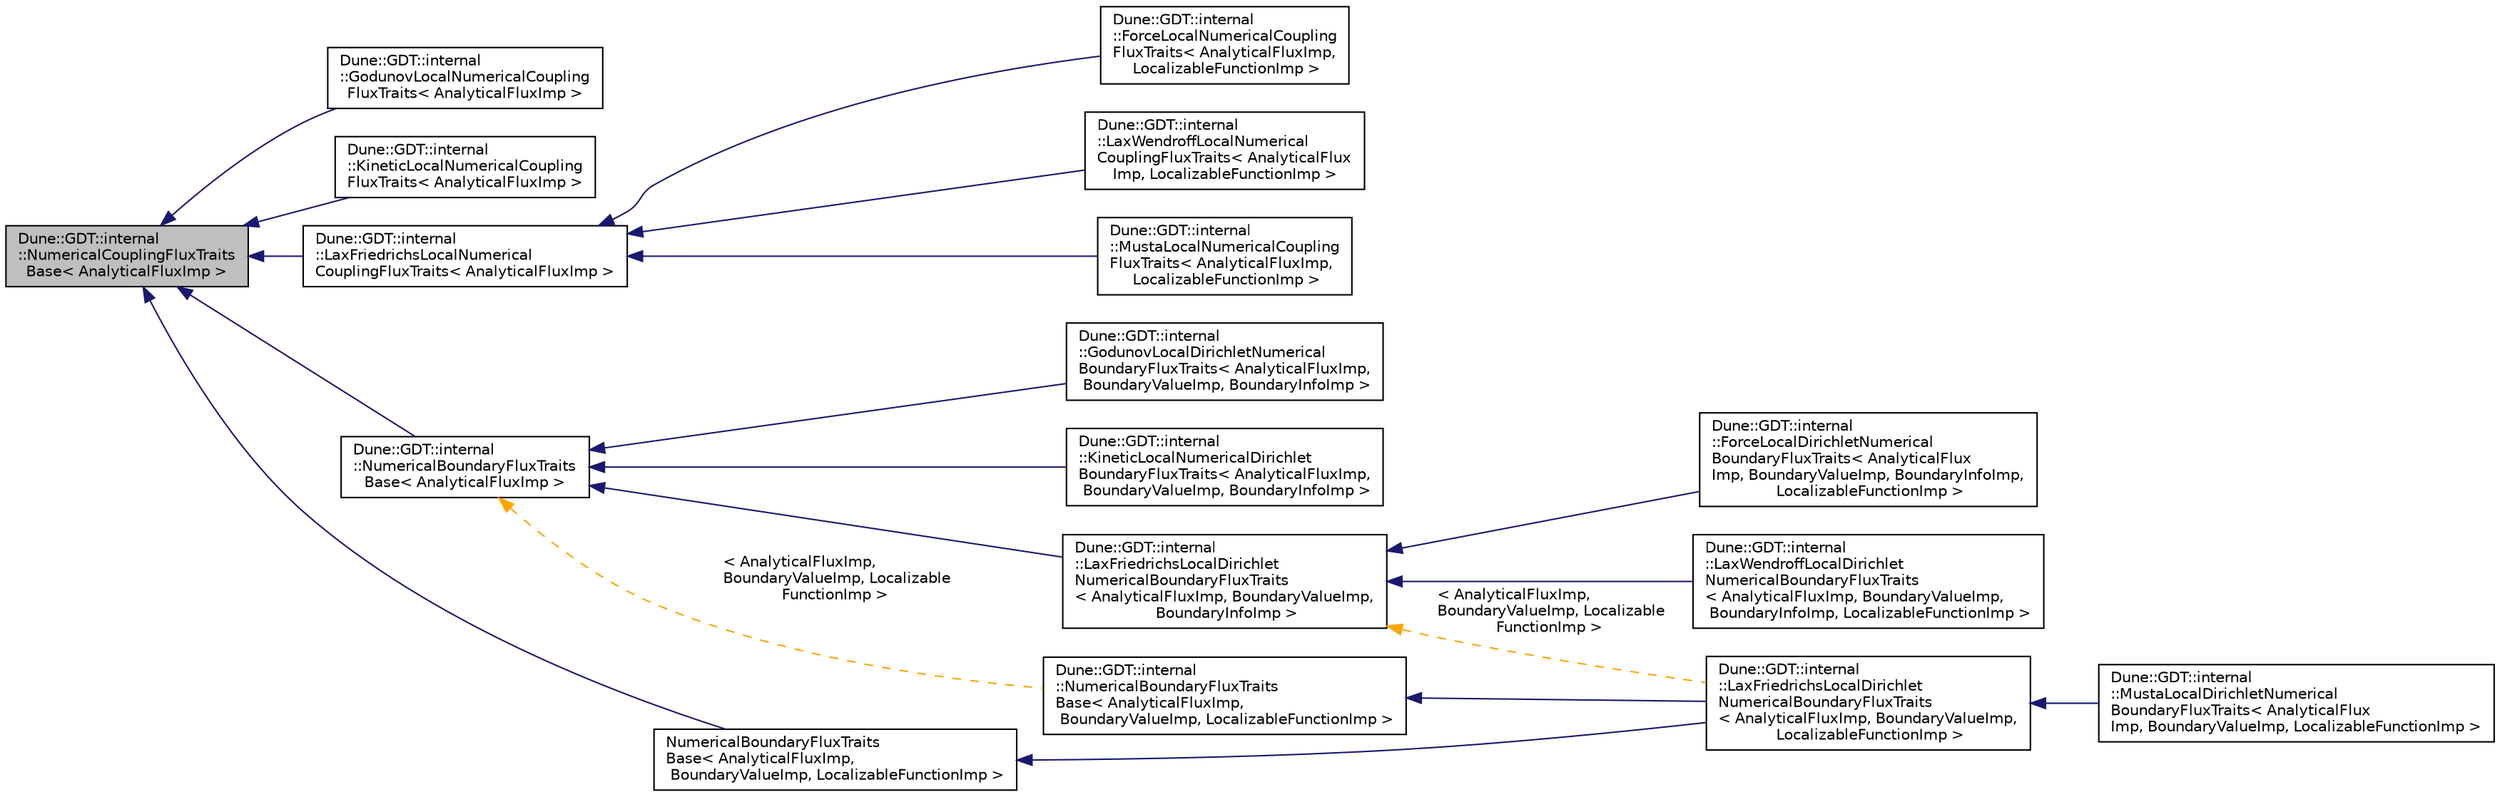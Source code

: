 digraph "Dune::GDT::internal::NumericalCouplingFluxTraitsBase&lt; AnalyticalFluxImp &gt;"
{
  edge [fontname="Helvetica",fontsize="10",labelfontname="Helvetica",labelfontsize="10"];
  node [fontname="Helvetica",fontsize="10",shape=record];
  rankdir="LR";
  Node0 [label="Dune::GDT::internal\l::NumericalCouplingFluxTraits\lBase\< AnalyticalFluxImp \>",height=0.2,width=0.4,color="black", fillcolor="grey75", style="filled", fontcolor="black"];
  Node0 -> Node1 [dir="back",color="midnightblue",fontsize="10",style="solid",fontname="Helvetica"];
  Node1 [label="Dune::GDT::internal\l::GodunovLocalNumericalCoupling\lFluxTraits\< AnalyticalFluxImp \>",height=0.2,width=0.4,color="black", fillcolor="white", style="filled",URL="$a01235.html"];
  Node0 -> Node2 [dir="back",color="midnightblue",fontsize="10",style="solid",fontname="Helvetica"];
  Node2 [label="Dune::GDT::internal\l::KineticLocalNumericalCoupling\lFluxTraits\< AnalyticalFluxImp \>",height=0.2,width=0.4,color="black", fillcolor="white", style="filled",URL="$a01295.html"];
  Node0 -> Node3 [dir="back",color="midnightblue",fontsize="10",style="solid",fontname="Helvetica"];
  Node3 [label="Dune::GDT::internal\l::LaxFriedrichsLocalNumerical\lCouplingFluxTraits\< AnalyticalFluxImp \>",height=0.2,width=0.4,color="black", fillcolor="white", style="filled",URL="$a01315.html"];
  Node3 -> Node4 [dir="back",color="midnightblue",fontsize="10",style="solid",fontname="Helvetica"];
  Node4 [label="Dune::GDT::internal\l::ForceLocalNumericalCoupling\lFluxTraits\< AnalyticalFluxImp,\l LocalizableFunctionImp \>",height=0.2,width=0.4,color="black", fillcolor="white", style="filled",URL="$a01219.html"];
  Node3 -> Node5 [dir="back",color="midnightblue",fontsize="10",style="solid",fontname="Helvetica"];
  Node5 [label="Dune::GDT::internal\l::LaxWendroffLocalNumerical\lCouplingFluxTraits\< AnalyticalFlux\lImp, LocalizableFunctionImp \>",height=0.2,width=0.4,color="black", fillcolor="white", style="filled",URL="$a01343.html"];
  Node3 -> Node6 [dir="back",color="midnightblue",fontsize="10",style="solid",fontname="Helvetica"];
  Node6 [label="Dune::GDT::internal\l::MustaLocalNumericalCoupling\lFluxTraits\< AnalyticalFluxImp,\l LocalizableFunctionImp \>",height=0.2,width=0.4,color="black", fillcolor="white", style="filled",URL="$a01363.html"];
  Node0 -> Node7 [dir="back",color="midnightblue",fontsize="10",style="solid",fontname="Helvetica"];
  Node7 [label="Dune::GDT::internal\l::NumericalBoundaryFluxTraits\lBase\< AnalyticalFluxImp \>",height=0.2,width=0.4,color="black", fillcolor="white", style="filled",URL="$a01143.html"];
  Node7 -> Node8 [dir="back",color="midnightblue",fontsize="10",style="solid",fontname="Helvetica"];
  Node8 [label="Dune::GDT::internal\l::GodunovLocalDirichletNumerical\lBoundaryFluxTraits\< AnalyticalFluxImp,\l BoundaryValueImp, BoundaryInfoImp \>",height=0.2,width=0.4,color="black", fillcolor="white", style="filled",URL="$a01239.html"];
  Node7 -> Node9 [dir="back",color="midnightblue",fontsize="10",style="solid",fontname="Helvetica"];
  Node9 [label="Dune::GDT::internal\l::KineticLocalNumericalDirichlet\lBoundaryFluxTraits\< AnalyticalFluxImp,\l BoundaryValueImp, BoundaryInfoImp \>",height=0.2,width=0.4,color="black", fillcolor="white", style="filled",URL="$a01299.html"];
  Node7 -> Node10 [dir="back",color="midnightblue",fontsize="10",style="solid",fontname="Helvetica"];
  Node10 [label="Dune::GDT::internal\l::LaxFriedrichsLocalDirichlet\lNumericalBoundaryFluxTraits\l\< AnalyticalFluxImp, BoundaryValueImp,\l BoundaryInfoImp \>",height=0.2,width=0.4,color="black", fillcolor="white", style="filled",URL="$a01319.html"];
  Node10 -> Node11 [dir="back",color="midnightblue",fontsize="10",style="solid",fontname="Helvetica"];
  Node11 [label="Dune::GDT::internal\l::ForceLocalDirichletNumerical\lBoundaryFluxTraits\< AnalyticalFlux\lImp, BoundaryValueImp, BoundaryInfoImp,\l LocalizableFunctionImp \>",height=0.2,width=0.4,color="black", fillcolor="white", style="filled",URL="$a01223.html"];
  Node10 -> Node12 [dir="back",color="midnightblue",fontsize="10",style="solid",fontname="Helvetica"];
  Node12 [label="Dune::GDT::internal\l::LaxWendroffLocalDirichlet\lNumericalBoundaryFluxTraits\l\< AnalyticalFluxImp, BoundaryValueImp,\l BoundaryInfoImp, LocalizableFunctionImp \>",height=0.2,width=0.4,color="black", fillcolor="white", style="filled",URL="$a01347.html"];
  Node10 -> Node13 [dir="back",color="orange",fontsize="10",style="dashed",label=" \< AnalyticalFluxImp,\l BoundaryValueImp, Localizable\lFunctionImp \>" ,fontname="Helvetica"];
  Node13 [label="Dune::GDT::internal\l::LaxFriedrichsLocalDirichlet\lNumericalBoundaryFluxTraits\l\< AnalyticalFluxImp, BoundaryValueImp,\l LocalizableFunctionImp \>",height=0.2,width=0.4,color="black", fillcolor="white", style="filled",URL="$a01319.html"];
  Node13 -> Node14 [dir="back",color="midnightblue",fontsize="10",style="solid",fontname="Helvetica"];
  Node14 [label="Dune::GDT::internal\l::MustaLocalDirichletNumerical\lBoundaryFluxTraits\< AnalyticalFlux\lImp, BoundaryValueImp, LocalizableFunctionImp \>",height=0.2,width=0.4,color="black", fillcolor="white", style="filled",URL="$a01367.html"];
  Node7 -> Node15 [dir="back",color="orange",fontsize="10",style="dashed",label=" \< AnalyticalFluxImp,\l BoundaryValueImp, Localizable\lFunctionImp \>" ,fontname="Helvetica"];
  Node15 [label="Dune::GDT::internal\l::NumericalBoundaryFluxTraits\lBase\< AnalyticalFluxImp,\l BoundaryValueImp, LocalizableFunctionImp \>",height=0.2,width=0.4,color="black", fillcolor="white", style="filled",URL="$a01143.html"];
  Node15 -> Node13 [dir="back",color="midnightblue",fontsize="10",style="solid",fontname="Helvetica"];
  Node0 -> Node16 [dir="back",color="midnightblue",fontsize="10",style="solid",fontname="Helvetica"];
  Node16 [label="NumericalBoundaryFluxTraits\lBase\< AnalyticalFluxImp,\l BoundaryValueImp, LocalizableFunctionImp \>",height=0.2,width=0.4,color="black", fillcolor="white", style="filled",URL="$a01143.html"];
  Node16 -> Node13 [dir="back",color="midnightblue",fontsize="10",style="solid",fontname="Helvetica"];
}

